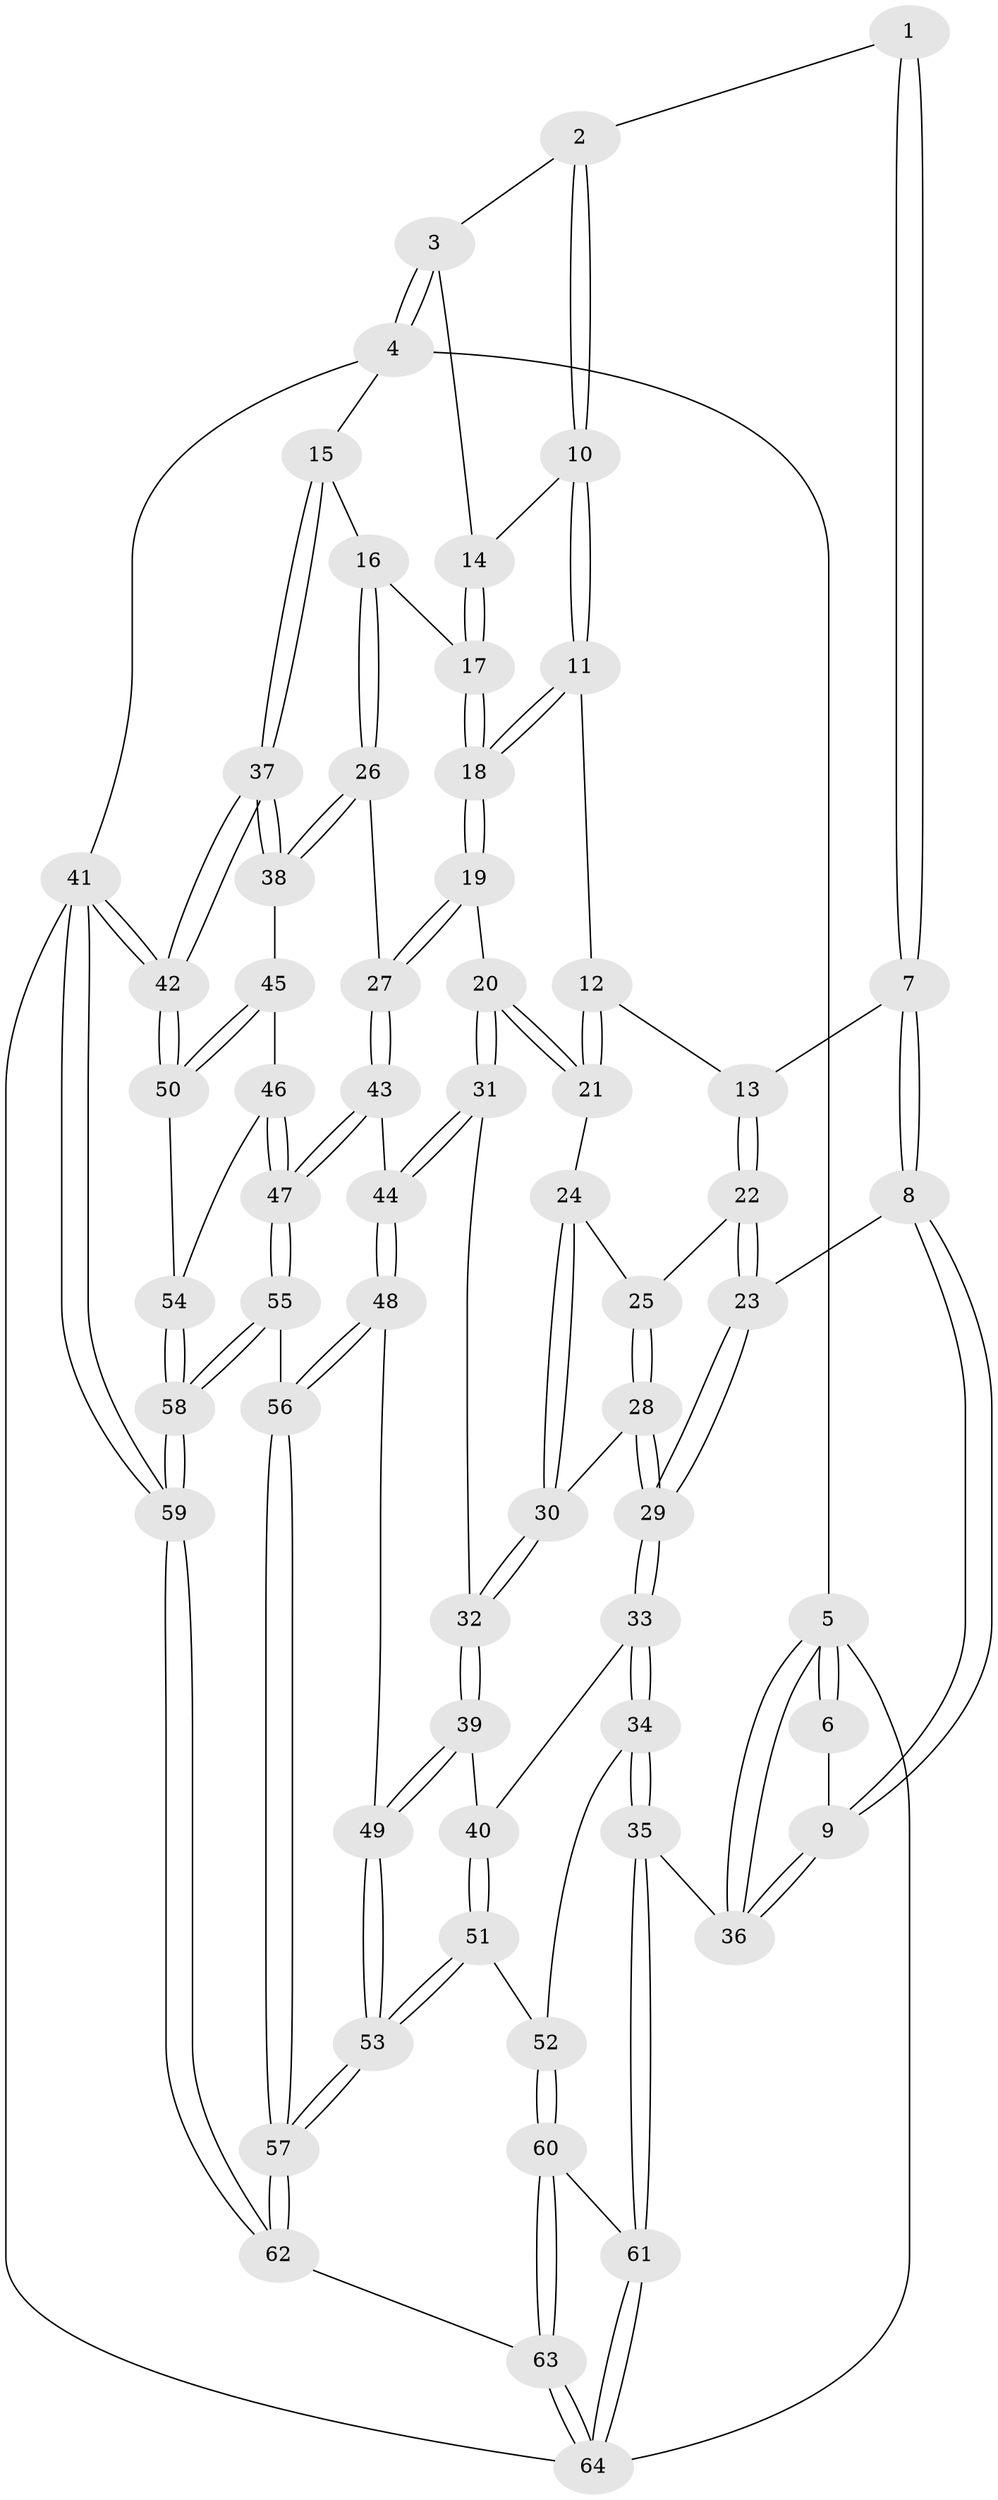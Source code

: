 // coarse degree distribution, {2: 0.14285714285714285, 5: 0.3333333333333333, 3: 0.3333333333333333, 4: 0.14285714285714285, 6: 0.047619047619047616}
// Generated by graph-tools (version 1.1) at 2025/54/03/04/25 22:54:41]
// undirected, 64 vertices, 157 edges
graph export_dot {
  node [color=gray90,style=filled];
  1 [pos="+0.18929294890611842+0"];
  2 [pos="+0.3461156341925019+0"];
  3 [pos="+0.8221633636213586+0"];
  4 [pos="+1+0"];
  5 [pos="+0+0"];
  6 [pos="+0.03886104698963894+0"];
  7 [pos="+0.17529236918021807+0.0009684394407803681"];
  8 [pos="+0.07441720671783186+0.24018320215185146"];
  9 [pos="+0.05892960971554643+0.24219275753683045"];
  10 [pos="+0.3850966260411586+0.1224742620445966"];
  11 [pos="+0.38484374043111663+0.12393402824781573"];
  12 [pos="+0.35929282285018566+0.15021892463676967"];
  13 [pos="+0.3205190582451663+0.16453824773666378"];
  14 [pos="+0.7799169562944493+0"];
  15 [pos="+1+0.12981456978138528"];
  16 [pos="+0.9675907582538116+0.26140520093843467"];
  17 [pos="+0.7230408818283268+0.14497911096984914"];
  18 [pos="+0.6734711330917188+0.24224521442769706"];
  19 [pos="+0.6686985036204887+0.3372806082208166"];
  20 [pos="+0.5772469409301411+0.4022696644099757"];
  21 [pos="+0.4356828752751018+0.33940340756944637"];
  22 [pos="+0.20625249744486607+0.24179656426996063"];
  23 [pos="+0.13619307621503038+0.25256912189200714"];
  24 [pos="+0.37477883751346014+0.3582184692591802"];
  25 [pos="+0.27906768190858333+0.31712113819799775"];
  26 [pos="+0.8312741919559329+0.43579806476913946"];
  27 [pos="+0.8122046255930813+0.43335239810625714"];
  28 [pos="+0.2893922045956737+0.45434853912856066"];
  29 [pos="+0.2411866436607093+0.5201818933174629"];
  30 [pos="+0.34082605783809344+0.4231214776088183"];
  31 [pos="+0.553766809631119+0.454432790584195"];
  32 [pos="+0.4834447158120083+0.5103139612149485"];
  33 [pos="+0.23778124237156567+0.5427303532618997"];
  34 [pos="+0+0.6222676234085242"];
  35 [pos="+0+0.6219108667566692"];
  36 [pos="+0+0.3151787114115462"];
  37 [pos="+1+0.5294104342720202"];
  38 [pos="+0.9950324853385157+0.5287222894596639"];
  39 [pos="+0.40731206006206844+0.6005028721378571"];
  40 [pos="+0.3570948702508371+0.6168876154136399"];
  41 [pos="+1+1"];
  42 [pos="+1+0.8664042773213901"];
  43 [pos="+0.7321603293311053+0.6634887498549034"];
  44 [pos="+0.6424332093916678+0.6450683352315212"];
  45 [pos="+0.9047159190731953+0.6617884201700915"];
  46 [pos="+0.8836912069146213+0.6822631262483684"];
  47 [pos="+0.7757805671917704+0.724032075379726"];
  48 [pos="+0.5630824407524674+0.7105599020410142"];
  49 [pos="+0.542940982752291+0.7154064892477625"];
  50 [pos="+1+0.775507189873886"];
  51 [pos="+0.33331247228947775+0.7344641243124564"];
  52 [pos="+0.22859383438276112+0.7829121709915828"];
  53 [pos="+0.45743124166269966+0.9046030004213754"];
  54 [pos="+0.937915612793039+0.7697361305241291"];
  55 [pos="+0.7637163790685567+0.8379234910257315"];
  56 [pos="+0.6718295669373519+0.8280513236837986"];
  57 [pos="+0.45811871837101076+0.9086789908434731"];
  58 [pos="+0.8161925822771029+0.9410183805431468"];
  59 [pos="+0.906265768773682+1"];
  60 [pos="+0.20881239307105415+0.8750775591763664"];
  61 [pos="+0+0.8445163584169203"];
  62 [pos="+0.4217458920371343+1"];
  63 [pos="+0.3411561945648572+1"];
  64 [pos="+0+1"];
  1 -- 2;
  1 -- 7;
  1 -- 7;
  2 -- 3;
  2 -- 10;
  2 -- 10;
  3 -- 4;
  3 -- 4;
  3 -- 14;
  4 -- 5;
  4 -- 15;
  4 -- 41;
  5 -- 6;
  5 -- 6;
  5 -- 36;
  5 -- 36;
  5 -- 64;
  6 -- 9;
  7 -- 8;
  7 -- 8;
  7 -- 13;
  8 -- 9;
  8 -- 9;
  8 -- 23;
  9 -- 36;
  9 -- 36;
  10 -- 11;
  10 -- 11;
  10 -- 14;
  11 -- 12;
  11 -- 18;
  11 -- 18;
  12 -- 13;
  12 -- 21;
  12 -- 21;
  13 -- 22;
  13 -- 22;
  14 -- 17;
  14 -- 17;
  15 -- 16;
  15 -- 37;
  15 -- 37;
  16 -- 17;
  16 -- 26;
  16 -- 26;
  17 -- 18;
  17 -- 18;
  18 -- 19;
  18 -- 19;
  19 -- 20;
  19 -- 27;
  19 -- 27;
  20 -- 21;
  20 -- 21;
  20 -- 31;
  20 -- 31;
  21 -- 24;
  22 -- 23;
  22 -- 23;
  22 -- 25;
  23 -- 29;
  23 -- 29;
  24 -- 25;
  24 -- 30;
  24 -- 30;
  25 -- 28;
  25 -- 28;
  26 -- 27;
  26 -- 38;
  26 -- 38;
  27 -- 43;
  27 -- 43;
  28 -- 29;
  28 -- 29;
  28 -- 30;
  29 -- 33;
  29 -- 33;
  30 -- 32;
  30 -- 32;
  31 -- 32;
  31 -- 44;
  31 -- 44;
  32 -- 39;
  32 -- 39;
  33 -- 34;
  33 -- 34;
  33 -- 40;
  34 -- 35;
  34 -- 35;
  34 -- 52;
  35 -- 36;
  35 -- 61;
  35 -- 61;
  37 -- 38;
  37 -- 38;
  37 -- 42;
  37 -- 42;
  38 -- 45;
  39 -- 40;
  39 -- 49;
  39 -- 49;
  40 -- 51;
  40 -- 51;
  41 -- 42;
  41 -- 42;
  41 -- 59;
  41 -- 59;
  41 -- 64;
  42 -- 50;
  42 -- 50;
  43 -- 44;
  43 -- 47;
  43 -- 47;
  44 -- 48;
  44 -- 48;
  45 -- 46;
  45 -- 50;
  45 -- 50;
  46 -- 47;
  46 -- 47;
  46 -- 54;
  47 -- 55;
  47 -- 55;
  48 -- 49;
  48 -- 56;
  48 -- 56;
  49 -- 53;
  49 -- 53;
  50 -- 54;
  51 -- 52;
  51 -- 53;
  51 -- 53;
  52 -- 60;
  52 -- 60;
  53 -- 57;
  53 -- 57;
  54 -- 58;
  54 -- 58;
  55 -- 56;
  55 -- 58;
  55 -- 58;
  56 -- 57;
  56 -- 57;
  57 -- 62;
  57 -- 62;
  58 -- 59;
  58 -- 59;
  59 -- 62;
  59 -- 62;
  60 -- 61;
  60 -- 63;
  60 -- 63;
  61 -- 64;
  61 -- 64;
  62 -- 63;
  63 -- 64;
  63 -- 64;
}
